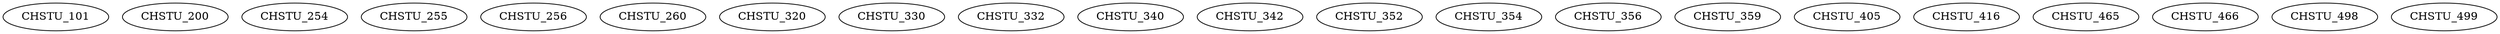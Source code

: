 digraph G {
    CHSTU_101;
    CHSTU_200;
    CHSTU_254;
    CHSTU_255;
    CHSTU_256;
    CHSTU_260;
    CHSTU_320;
    CHSTU_330;
    CHSTU_332;
    CHSTU_340;
    CHSTU_342;
    CHSTU_352;
    CHSTU_354;
    CHSTU_356;
    CHSTU_359;
    CHSTU_405;
    CHSTU_416;
    CHSTU_465;
    CHSTU_466;
    CHSTU_498;
    CHSTU_499;
}
